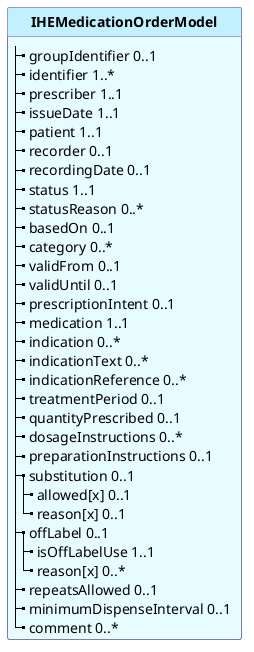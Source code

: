 @startuml
skinparam linetype polyline
hide circle
hide stereotype
hide method

skinparam class<<TM>> {
 BorderColor #505090
 BackgroundColor #e7fcff
 HeaderBackgroundColor Application
}


class "**IHEMedicationOrderModel**" as IHEMedicationOrderModel <<TM>> {
  |_ groupIdentifier 0..1   
  |_ identifier 1..*   
  |_ prescriber 1..1   
  |_ issueDate 1..1   
  |_ patient 1..1   
  |_ recorder 0..1   
  |_ recordingDate 0..1   
  |_ status 1..1   
  |_ statusReason 0..*   
  |_ basedOn 0..1   
  |_ category 0..*   
  |_ validFrom 0..1   
  |_ validUntil 0..1   
  |_ prescriptionIntent 0..1   
  |_ medication 1..1   
  |_ indication 0..*   
  |_ indicationText 0..*   
  |_ indicationReference 0..*   
  |_ treatmentPeriod 0..1   
  |_ quantityPrescribed 0..1   
  |_ dosageInstructions 0..*   
  |_ preparationInstructions 0..1   
  |_ substitution 0..1   
    |_ allowed[x] 0..1   
    |_ reason[x] 0..1   
  |_ offLabel 0..1   
    |_ isOffLabelUse 1..1   
    |_ reason[x] 0..*   
  |_ repeatsAllowed 0..1   
  |_ minimumDispenseInterval 0..1   
  |_ comment 0..*   
}
@enduml